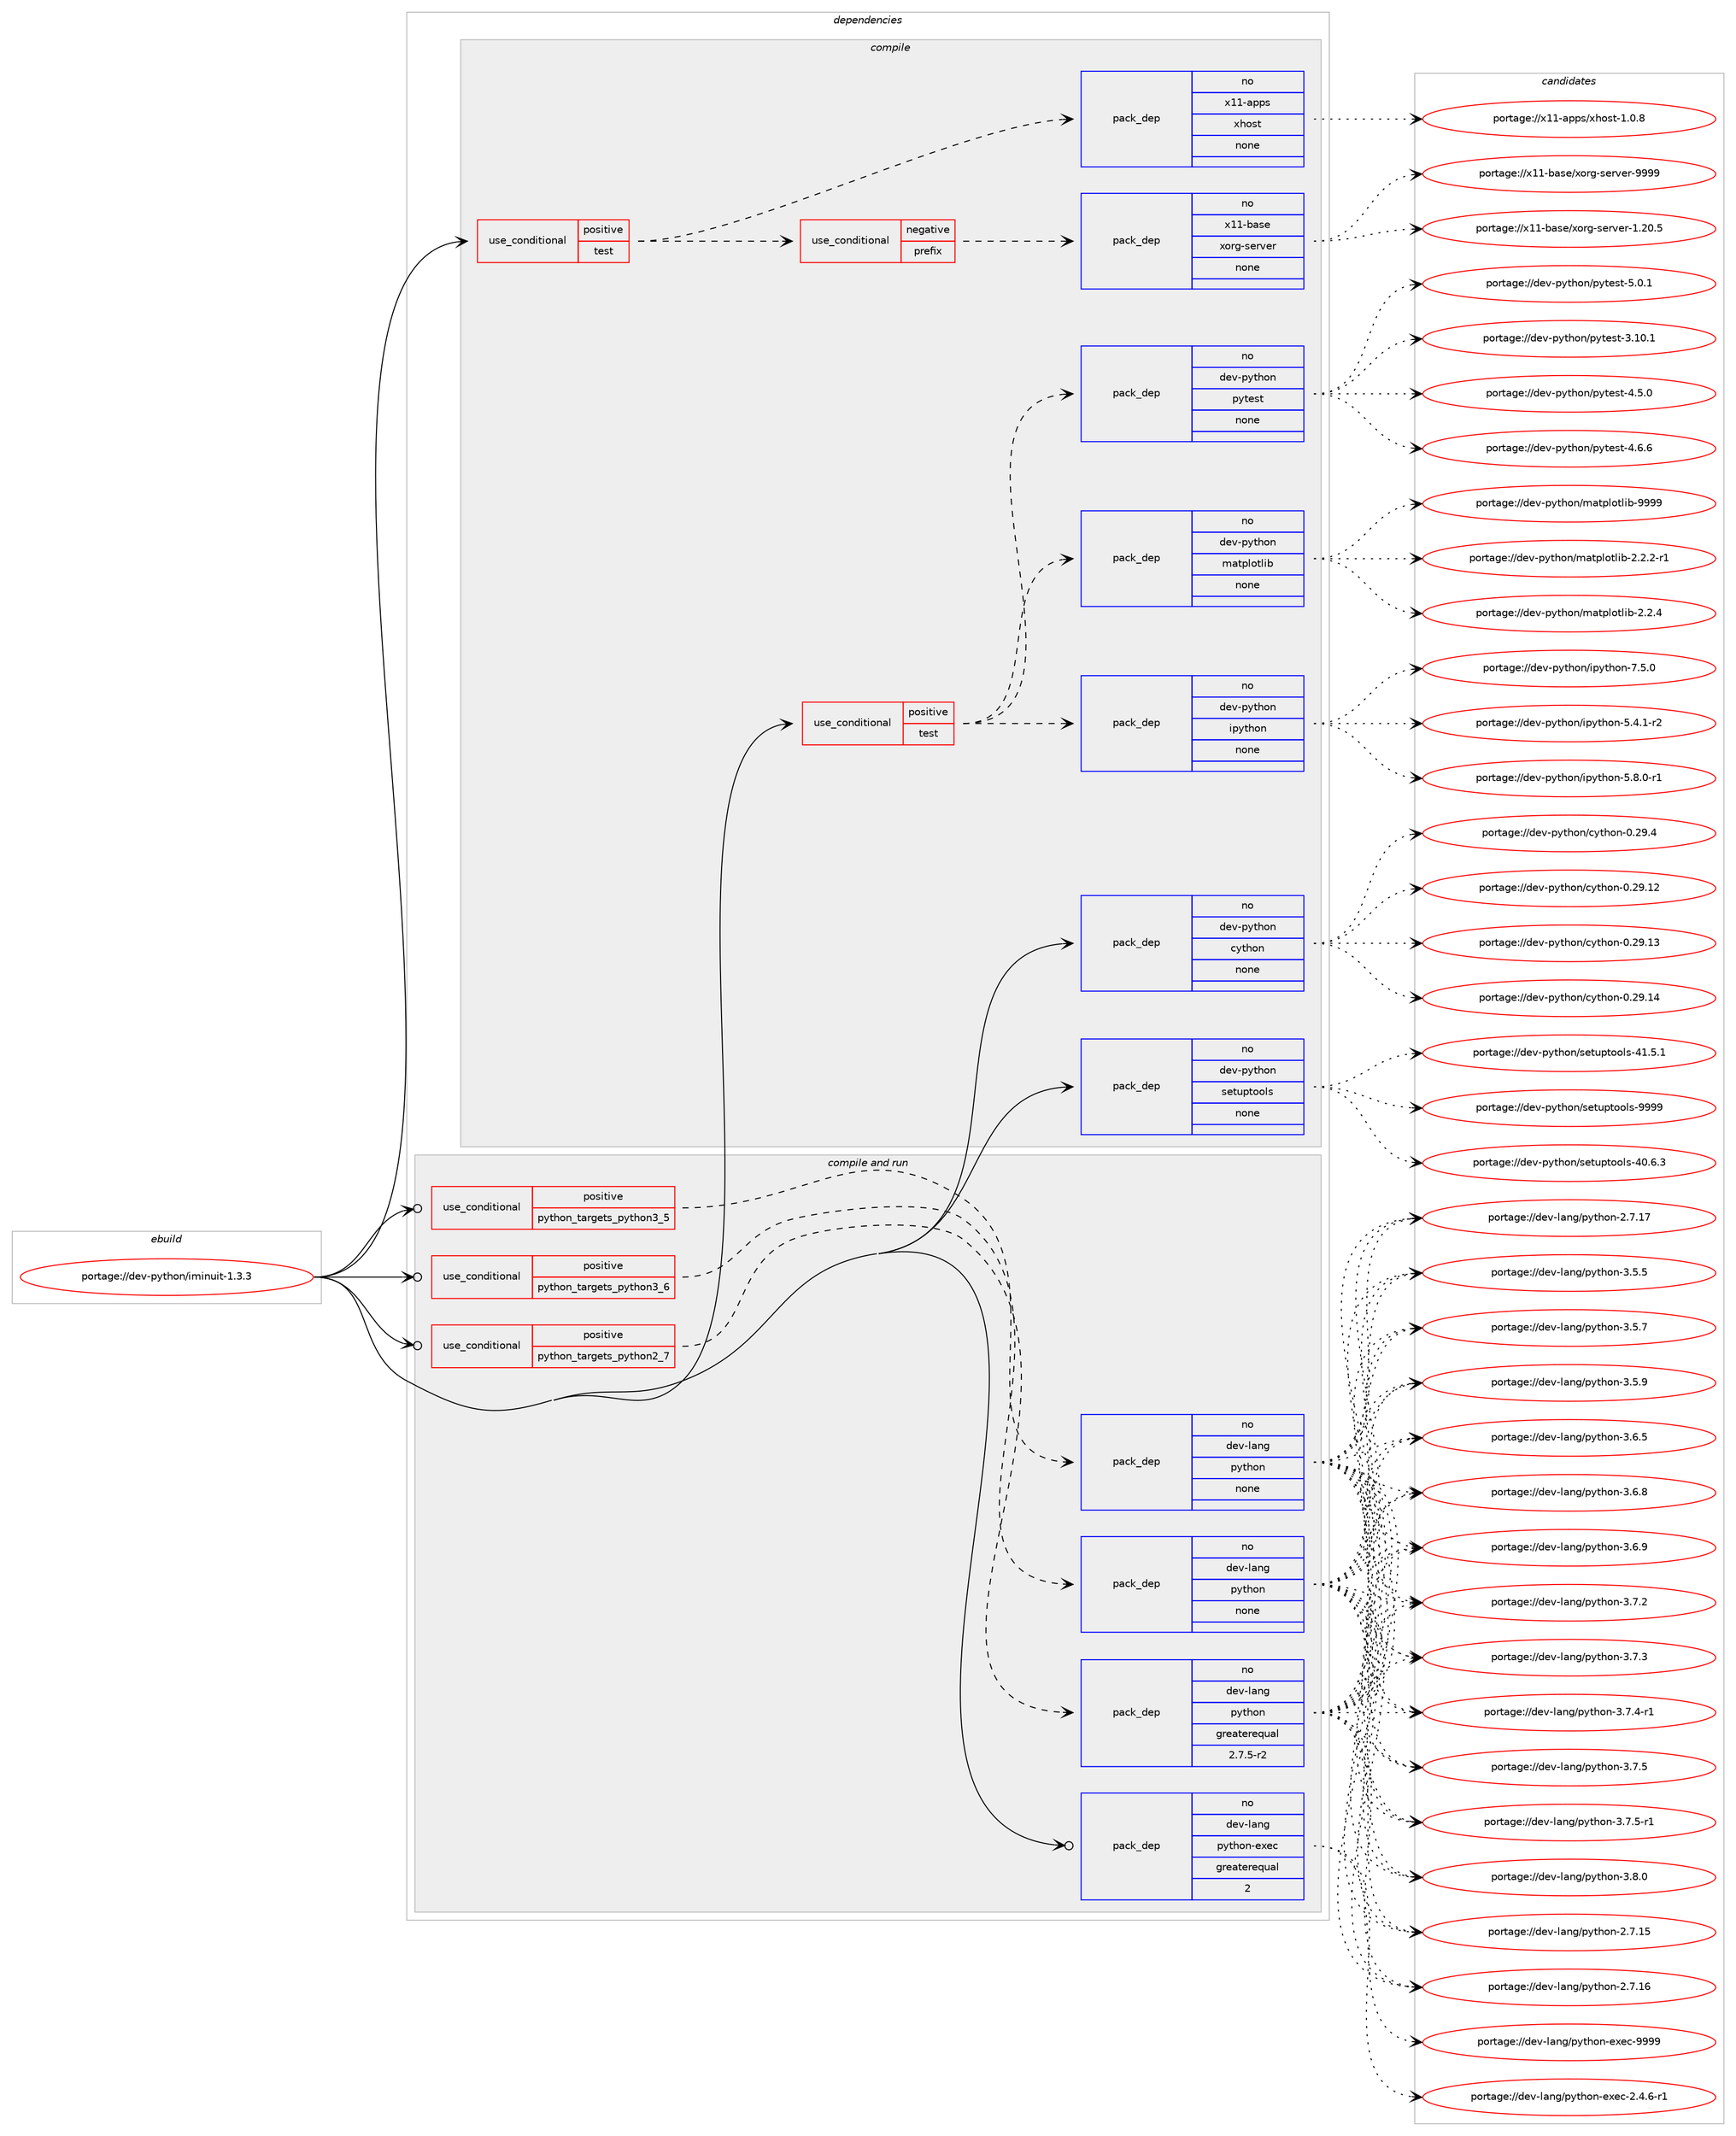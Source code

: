 digraph prolog {

# *************
# Graph options
# *************

newrank=true;
concentrate=true;
compound=true;
graph [rankdir=LR,fontname=Helvetica,fontsize=10,ranksep=1.5];#, ranksep=2.5, nodesep=0.2];
edge  [arrowhead=vee];
node  [fontname=Helvetica,fontsize=10];

# **********
# The ebuild
# **********

subgraph cluster_leftcol {
color=gray;
rank=same;
label=<<i>ebuild</i>>;
id [label="portage://dev-python/iminuit-1.3.3", color=red, width=4, href="../dev-python/iminuit-1.3.3.svg"];
}

# ****************
# The dependencies
# ****************

subgraph cluster_midcol {
color=gray;
label=<<i>dependencies</i>>;
subgraph cluster_compile {
fillcolor="#eeeeee";
style=filled;
label=<<i>compile</i>>;
subgraph cond30064 {
dependency144174 [label=<<TABLE BORDER="0" CELLBORDER="1" CELLSPACING="0" CELLPADDING="4"><TR><TD ROWSPAN="3" CELLPADDING="10">use_conditional</TD></TR><TR><TD>positive</TD></TR><TR><TD>test</TD></TR></TABLE>>, shape=none, color=red];
subgraph cond30065 {
dependency144175 [label=<<TABLE BORDER="0" CELLBORDER="1" CELLSPACING="0" CELLPADDING="4"><TR><TD ROWSPAN="3" CELLPADDING="10">use_conditional</TD></TR><TR><TD>negative</TD></TR><TR><TD>prefix</TD></TR></TABLE>>, shape=none, color=red];
subgraph pack110790 {
dependency144176 [label=<<TABLE BORDER="0" CELLBORDER="1" CELLSPACING="0" CELLPADDING="4" WIDTH="220"><TR><TD ROWSPAN="6" CELLPADDING="30">pack_dep</TD></TR><TR><TD WIDTH="110">no</TD></TR><TR><TD>x11-base</TD></TR><TR><TD>xorg-server</TD></TR><TR><TD>none</TD></TR><TR><TD></TD></TR></TABLE>>, shape=none, color=blue];
}
dependency144175:e -> dependency144176:w [weight=20,style="dashed",arrowhead="vee"];
}
dependency144174:e -> dependency144175:w [weight=20,style="dashed",arrowhead="vee"];
subgraph pack110791 {
dependency144177 [label=<<TABLE BORDER="0" CELLBORDER="1" CELLSPACING="0" CELLPADDING="4" WIDTH="220"><TR><TD ROWSPAN="6" CELLPADDING="30">pack_dep</TD></TR><TR><TD WIDTH="110">no</TD></TR><TR><TD>x11-apps</TD></TR><TR><TD>xhost</TD></TR><TR><TD>none</TD></TR><TR><TD></TD></TR></TABLE>>, shape=none, color=blue];
}
dependency144174:e -> dependency144177:w [weight=20,style="dashed",arrowhead="vee"];
}
id:e -> dependency144174:w [weight=20,style="solid",arrowhead="vee"];
subgraph cond30066 {
dependency144178 [label=<<TABLE BORDER="0" CELLBORDER="1" CELLSPACING="0" CELLPADDING="4"><TR><TD ROWSPAN="3" CELLPADDING="10">use_conditional</TD></TR><TR><TD>positive</TD></TR><TR><TD>test</TD></TR></TABLE>>, shape=none, color=red];
subgraph pack110792 {
dependency144179 [label=<<TABLE BORDER="0" CELLBORDER="1" CELLSPACING="0" CELLPADDING="4" WIDTH="220"><TR><TD ROWSPAN="6" CELLPADDING="30">pack_dep</TD></TR><TR><TD WIDTH="110">no</TD></TR><TR><TD>dev-python</TD></TR><TR><TD>ipython</TD></TR><TR><TD>none</TD></TR><TR><TD></TD></TR></TABLE>>, shape=none, color=blue];
}
dependency144178:e -> dependency144179:w [weight=20,style="dashed",arrowhead="vee"];
subgraph pack110793 {
dependency144180 [label=<<TABLE BORDER="0" CELLBORDER="1" CELLSPACING="0" CELLPADDING="4" WIDTH="220"><TR><TD ROWSPAN="6" CELLPADDING="30">pack_dep</TD></TR><TR><TD WIDTH="110">no</TD></TR><TR><TD>dev-python</TD></TR><TR><TD>matplotlib</TD></TR><TR><TD>none</TD></TR><TR><TD></TD></TR></TABLE>>, shape=none, color=blue];
}
dependency144178:e -> dependency144180:w [weight=20,style="dashed",arrowhead="vee"];
subgraph pack110794 {
dependency144181 [label=<<TABLE BORDER="0" CELLBORDER="1" CELLSPACING="0" CELLPADDING="4" WIDTH="220"><TR><TD ROWSPAN="6" CELLPADDING="30">pack_dep</TD></TR><TR><TD WIDTH="110">no</TD></TR><TR><TD>dev-python</TD></TR><TR><TD>pytest</TD></TR><TR><TD>none</TD></TR><TR><TD></TD></TR></TABLE>>, shape=none, color=blue];
}
dependency144178:e -> dependency144181:w [weight=20,style="dashed",arrowhead="vee"];
}
id:e -> dependency144178:w [weight=20,style="solid",arrowhead="vee"];
subgraph pack110795 {
dependency144182 [label=<<TABLE BORDER="0" CELLBORDER="1" CELLSPACING="0" CELLPADDING="4" WIDTH="220"><TR><TD ROWSPAN="6" CELLPADDING="30">pack_dep</TD></TR><TR><TD WIDTH="110">no</TD></TR><TR><TD>dev-python</TD></TR><TR><TD>cython</TD></TR><TR><TD>none</TD></TR><TR><TD></TD></TR></TABLE>>, shape=none, color=blue];
}
id:e -> dependency144182:w [weight=20,style="solid",arrowhead="vee"];
subgraph pack110796 {
dependency144183 [label=<<TABLE BORDER="0" CELLBORDER="1" CELLSPACING="0" CELLPADDING="4" WIDTH="220"><TR><TD ROWSPAN="6" CELLPADDING="30">pack_dep</TD></TR><TR><TD WIDTH="110">no</TD></TR><TR><TD>dev-python</TD></TR><TR><TD>setuptools</TD></TR><TR><TD>none</TD></TR><TR><TD></TD></TR></TABLE>>, shape=none, color=blue];
}
id:e -> dependency144183:w [weight=20,style="solid",arrowhead="vee"];
}
subgraph cluster_compileandrun {
fillcolor="#eeeeee";
style=filled;
label=<<i>compile and run</i>>;
subgraph cond30067 {
dependency144184 [label=<<TABLE BORDER="0" CELLBORDER="1" CELLSPACING="0" CELLPADDING="4"><TR><TD ROWSPAN="3" CELLPADDING="10">use_conditional</TD></TR><TR><TD>positive</TD></TR><TR><TD>python_targets_python2_7</TD></TR></TABLE>>, shape=none, color=red];
subgraph pack110797 {
dependency144185 [label=<<TABLE BORDER="0" CELLBORDER="1" CELLSPACING="0" CELLPADDING="4" WIDTH="220"><TR><TD ROWSPAN="6" CELLPADDING="30">pack_dep</TD></TR><TR><TD WIDTH="110">no</TD></TR><TR><TD>dev-lang</TD></TR><TR><TD>python</TD></TR><TR><TD>greaterequal</TD></TR><TR><TD>2.7.5-r2</TD></TR></TABLE>>, shape=none, color=blue];
}
dependency144184:e -> dependency144185:w [weight=20,style="dashed",arrowhead="vee"];
}
id:e -> dependency144184:w [weight=20,style="solid",arrowhead="odotvee"];
subgraph cond30068 {
dependency144186 [label=<<TABLE BORDER="0" CELLBORDER="1" CELLSPACING="0" CELLPADDING="4"><TR><TD ROWSPAN="3" CELLPADDING="10">use_conditional</TD></TR><TR><TD>positive</TD></TR><TR><TD>python_targets_python3_5</TD></TR></TABLE>>, shape=none, color=red];
subgraph pack110798 {
dependency144187 [label=<<TABLE BORDER="0" CELLBORDER="1" CELLSPACING="0" CELLPADDING="4" WIDTH="220"><TR><TD ROWSPAN="6" CELLPADDING="30">pack_dep</TD></TR><TR><TD WIDTH="110">no</TD></TR><TR><TD>dev-lang</TD></TR><TR><TD>python</TD></TR><TR><TD>none</TD></TR><TR><TD></TD></TR></TABLE>>, shape=none, color=blue];
}
dependency144186:e -> dependency144187:w [weight=20,style="dashed",arrowhead="vee"];
}
id:e -> dependency144186:w [weight=20,style="solid",arrowhead="odotvee"];
subgraph cond30069 {
dependency144188 [label=<<TABLE BORDER="0" CELLBORDER="1" CELLSPACING="0" CELLPADDING="4"><TR><TD ROWSPAN="3" CELLPADDING="10">use_conditional</TD></TR><TR><TD>positive</TD></TR><TR><TD>python_targets_python3_6</TD></TR></TABLE>>, shape=none, color=red];
subgraph pack110799 {
dependency144189 [label=<<TABLE BORDER="0" CELLBORDER="1" CELLSPACING="0" CELLPADDING="4" WIDTH="220"><TR><TD ROWSPAN="6" CELLPADDING="30">pack_dep</TD></TR><TR><TD WIDTH="110">no</TD></TR><TR><TD>dev-lang</TD></TR><TR><TD>python</TD></TR><TR><TD>none</TD></TR><TR><TD></TD></TR></TABLE>>, shape=none, color=blue];
}
dependency144188:e -> dependency144189:w [weight=20,style="dashed",arrowhead="vee"];
}
id:e -> dependency144188:w [weight=20,style="solid",arrowhead="odotvee"];
subgraph pack110800 {
dependency144190 [label=<<TABLE BORDER="0" CELLBORDER="1" CELLSPACING="0" CELLPADDING="4" WIDTH="220"><TR><TD ROWSPAN="6" CELLPADDING="30">pack_dep</TD></TR><TR><TD WIDTH="110">no</TD></TR><TR><TD>dev-lang</TD></TR><TR><TD>python-exec</TD></TR><TR><TD>greaterequal</TD></TR><TR><TD>2</TD></TR></TABLE>>, shape=none, color=blue];
}
id:e -> dependency144190:w [weight=20,style="solid",arrowhead="odotvee"];
}
subgraph cluster_run {
fillcolor="#eeeeee";
style=filled;
label=<<i>run</i>>;
}
}

# **************
# The candidates
# **************

subgraph cluster_choices {
rank=same;
color=gray;
label=<<i>candidates</i>>;

subgraph choice110790 {
color=black;
nodesep=1;
choiceportage1204949459897115101471201111141034511510111411810111445494650484653 [label="portage://x11-base/xorg-server-1.20.5", color=red, width=4,href="../x11-base/xorg-server-1.20.5.svg"];
choiceportage120494945989711510147120111114103451151011141181011144557575757 [label="portage://x11-base/xorg-server-9999", color=red, width=4,href="../x11-base/xorg-server-9999.svg"];
dependency144176:e -> choiceportage1204949459897115101471201111141034511510111411810111445494650484653:w [style=dotted,weight="100"];
dependency144176:e -> choiceportage120494945989711510147120111114103451151011141181011144557575757:w [style=dotted,weight="100"];
}
subgraph choice110791 {
color=black;
nodesep=1;
choiceportage1204949459711211211547120104111115116454946484656 [label="portage://x11-apps/xhost-1.0.8", color=red, width=4,href="../x11-apps/xhost-1.0.8.svg"];
dependency144177:e -> choiceportage1204949459711211211547120104111115116454946484656:w [style=dotted,weight="100"];
}
subgraph choice110792 {
color=black;
nodesep=1;
choiceportage10010111845112121116104111110471051121211161041111104553465246494511450 [label="portage://dev-python/ipython-5.4.1-r2", color=red, width=4,href="../dev-python/ipython-5.4.1-r2.svg"];
choiceportage10010111845112121116104111110471051121211161041111104553465646484511449 [label="portage://dev-python/ipython-5.8.0-r1", color=red, width=4,href="../dev-python/ipython-5.8.0-r1.svg"];
choiceportage1001011184511212111610411111047105112121116104111110455546534648 [label="portage://dev-python/ipython-7.5.0", color=red, width=4,href="../dev-python/ipython-7.5.0.svg"];
dependency144179:e -> choiceportage10010111845112121116104111110471051121211161041111104553465246494511450:w [style=dotted,weight="100"];
dependency144179:e -> choiceportage10010111845112121116104111110471051121211161041111104553465646484511449:w [style=dotted,weight="100"];
dependency144179:e -> choiceportage1001011184511212111610411111047105112121116104111110455546534648:w [style=dotted,weight="100"];
}
subgraph choice110793 {
color=black;
nodesep=1;
choiceportage100101118451121211161041111104710997116112108111116108105984550465046504511449 [label="portage://dev-python/matplotlib-2.2.2-r1", color=red, width=4,href="../dev-python/matplotlib-2.2.2-r1.svg"];
choiceportage10010111845112121116104111110471099711611210811111610810598455046504652 [label="portage://dev-python/matplotlib-2.2.4", color=red, width=4,href="../dev-python/matplotlib-2.2.4.svg"];
choiceportage100101118451121211161041111104710997116112108111116108105984557575757 [label="portage://dev-python/matplotlib-9999", color=red, width=4,href="../dev-python/matplotlib-9999.svg"];
dependency144180:e -> choiceportage100101118451121211161041111104710997116112108111116108105984550465046504511449:w [style=dotted,weight="100"];
dependency144180:e -> choiceportage10010111845112121116104111110471099711611210811111610810598455046504652:w [style=dotted,weight="100"];
dependency144180:e -> choiceportage100101118451121211161041111104710997116112108111116108105984557575757:w [style=dotted,weight="100"];
}
subgraph choice110794 {
color=black;
nodesep=1;
choiceportage100101118451121211161041111104711212111610111511645514649484649 [label="portage://dev-python/pytest-3.10.1", color=red, width=4,href="../dev-python/pytest-3.10.1.svg"];
choiceportage1001011184511212111610411111047112121116101115116455246534648 [label="portage://dev-python/pytest-4.5.0", color=red, width=4,href="../dev-python/pytest-4.5.0.svg"];
choiceportage1001011184511212111610411111047112121116101115116455246544654 [label="portage://dev-python/pytest-4.6.6", color=red, width=4,href="../dev-python/pytest-4.6.6.svg"];
choiceportage1001011184511212111610411111047112121116101115116455346484649 [label="portage://dev-python/pytest-5.0.1", color=red, width=4,href="../dev-python/pytest-5.0.1.svg"];
dependency144181:e -> choiceportage100101118451121211161041111104711212111610111511645514649484649:w [style=dotted,weight="100"];
dependency144181:e -> choiceportage1001011184511212111610411111047112121116101115116455246534648:w [style=dotted,weight="100"];
dependency144181:e -> choiceportage1001011184511212111610411111047112121116101115116455246544654:w [style=dotted,weight="100"];
dependency144181:e -> choiceportage1001011184511212111610411111047112121116101115116455346484649:w [style=dotted,weight="100"];
}
subgraph choice110795 {
color=black;
nodesep=1;
choiceportage1001011184511212111610411111047991211161041111104548465057464950 [label="portage://dev-python/cython-0.29.12", color=red, width=4,href="../dev-python/cython-0.29.12.svg"];
choiceportage1001011184511212111610411111047991211161041111104548465057464951 [label="portage://dev-python/cython-0.29.13", color=red, width=4,href="../dev-python/cython-0.29.13.svg"];
choiceportage1001011184511212111610411111047991211161041111104548465057464952 [label="portage://dev-python/cython-0.29.14", color=red, width=4,href="../dev-python/cython-0.29.14.svg"];
choiceportage10010111845112121116104111110479912111610411111045484650574652 [label="portage://dev-python/cython-0.29.4", color=red, width=4,href="../dev-python/cython-0.29.4.svg"];
dependency144182:e -> choiceportage1001011184511212111610411111047991211161041111104548465057464950:w [style=dotted,weight="100"];
dependency144182:e -> choiceportage1001011184511212111610411111047991211161041111104548465057464951:w [style=dotted,weight="100"];
dependency144182:e -> choiceportage1001011184511212111610411111047991211161041111104548465057464952:w [style=dotted,weight="100"];
dependency144182:e -> choiceportage10010111845112121116104111110479912111610411111045484650574652:w [style=dotted,weight="100"];
}
subgraph choice110796 {
color=black;
nodesep=1;
choiceportage100101118451121211161041111104711510111611711211611111110811545524846544651 [label="portage://dev-python/setuptools-40.6.3", color=red, width=4,href="../dev-python/setuptools-40.6.3.svg"];
choiceportage100101118451121211161041111104711510111611711211611111110811545524946534649 [label="portage://dev-python/setuptools-41.5.1", color=red, width=4,href="../dev-python/setuptools-41.5.1.svg"];
choiceportage10010111845112121116104111110471151011161171121161111111081154557575757 [label="portage://dev-python/setuptools-9999", color=red, width=4,href="../dev-python/setuptools-9999.svg"];
dependency144183:e -> choiceportage100101118451121211161041111104711510111611711211611111110811545524846544651:w [style=dotted,weight="100"];
dependency144183:e -> choiceportage100101118451121211161041111104711510111611711211611111110811545524946534649:w [style=dotted,weight="100"];
dependency144183:e -> choiceportage10010111845112121116104111110471151011161171121161111111081154557575757:w [style=dotted,weight="100"];
}
subgraph choice110797 {
color=black;
nodesep=1;
choiceportage10010111845108971101034711212111610411111045504655464953 [label="portage://dev-lang/python-2.7.15", color=red, width=4,href="../dev-lang/python-2.7.15.svg"];
choiceportage10010111845108971101034711212111610411111045504655464954 [label="portage://dev-lang/python-2.7.16", color=red, width=4,href="../dev-lang/python-2.7.16.svg"];
choiceportage10010111845108971101034711212111610411111045504655464955 [label="portage://dev-lang/python-2.7.17", color=red, width=4,href="../dev-lang/python-2.7.17.svg"];
choiceportage100101118451089711010347112121116104111110455146534653 [label="portage://dev-lang/python-3.5.5", color=red, width=4,href="../dev-lang/python-3.5.5.svg"];
choiceportage100101118451089711010347112121116104111110455146534655 [label="portage://dev-lang/python-3.5.7", color=red, width=4,href="../dev-lang/python-3.5.7.svg"];
choiceportage100101118451089711010347112121116104111110455146534657 [label="portage://dev-lang/python-3.5.9", color=red, width=4,href="../dev-lang/python-3.5.9.svg"];
choiceportage100101118451089711010347112121116104111110455146544653 [label="portage://dev-lang/python-3.6.5", color=red, width=4,href="../dev-lang/python-3.6.5.svg"];
choiceportage100101118451089711010347112121116104111110455146544656 [label="portage://dev-lang/python-3.6.8", color=red, width=4,href="../dev-lang/python-3.6.8.svg"];
choiceportage100101118451089711010347112121116104111110455146544657 [label="portage://dev-lang/python-3.6.9", color=red, width=4,href="../dev-lang/python-3.6.9.svg"];
choiceportage100101118451089711010347112121116104111110455146554650 [label="portage://dev-lang/python-3.7.2", color=red, width=4,href="../dev-lang/python-3.7.2.svg"];
choiceportage100101118451089711010347112121116104111110455146554651 [label="portage://dev-lang/python-3.7.3", color=red, width=4,href="../dev-lang/python-3.7.3.svg"];
choiceportage1001011184510897110103471121211161041111104551465546524511449 [label="portage://dev-lang/python-3.7.4-r1", color=red, width=4,href="../dev-lang/python-3.7.4-r1.svg"];
choiceportage100101118451089711010347112121116104111110455146554653 [label="portage://dev-lang/python-3.7.5", color=red, width=4,href="../dev-lang/python-3.7.5.svg"];
choiceportage1001011184510897110103471121211161041111104551465546534511449 [label="portage://dev-lang/python-3.7.5-r1", color=red, width=4,href="../dev-lang/python-3.7.5-r1.svg"];
choiceportage100101118451089711010347112121116104111110455146564648 [label="portage://dev-lang/python-3.8.0", color=red, width=4,href="../dev-lang/python-3.8.0.svg"];
dependency144185:e -> choiceportage10010111845108971101034711212111610411111045504655464953:w [style=dotted,weight="100"];
dependency144185:e -> choiceportage10010111845108971101034711212111610411111045504655464954:w [style=dotted,weight="100"];
dependency144185:e -> choiceportage10010111845108971101034711212111610411111045504655464955:w [style=dotted,weight="100"];
dependency144185:e -> choiceportage100101118451089711010347112121116104111110455146534653:w [style=dotted,weight="100"];
dependency144185:e -> choiceportage100101118451089711010347112121116104111110455146534655:w [style=dotted,weight="100"];
dependency144185:e -> choiceportage100101118451089711010347112121116104111110455146534657:w [style=dotted,weight="100"];
dependency144185:e -> choiceportage100101118451089711010347112121116104111110455146544653:w [style=dotted,weight="100"];
dependency144185:e -> choiceportage100101118451089711010347112121116104111110455146544656:w [style=dotted,weight="100"];
dependency144185:e -> choiceportage100101118451089711010347112121116104111110455146544657:w [style=dotted,weight="100"];
dependency144185:e -> choiceportage100101118451089711010347112121116104111110455146554650:w [style=dotted,weight="100"];
dependency144185:e -> choiceportage100101118451089711010347112121116104111110455146554651:w [style=dotted,weight="100"];
dependency144185:e -> choiceportage1001011184510897110103471121211161041111104551465546524511449:w [style=dotted,weight="100"];
dependency144185:e -> choiceportage100101118451089711010347112121116104111110455146554653:w [style=dotted,weight="100"];
dependency144185:e -> choiceportage1001011184510897110103471121211161041111104551465546534511449:w [style=dotted,weight="100"];
dependency144185:e -> choiceportage100101118451089711010347112121116104111110455146564648:w [style=dotted,weight="100"];
}
subgraph choice110798 {
color=black;
nodesep=1;
choiceportage10010111845108971101034711212111610411111045504655464953 [label="portage://dev-lang/python-2.7.15", color=red, width=4,href="../dev-lang/python-2.7.15.svg"];
choiceportage10010111845108971101034711212111610411111045504655464954 [label="portage://dev-lang/python-2.7.16", color=red, width=4,href="../dev-lang/python-2.7.16.svg"];
choiceportage10010111845108971101034711212111610411111045504655464955 [label="portage://dev-lang/python-2.7.17", color=red, width=4,href="../dev-lang/python-2.7.17.svg"];
choiceportage100101118451089711010347112121116104111110455146534653 [label="portage://dev-lang/python-3.5.5", color=red, width=4,href="../dev-lang/python-3.5.5.svg"];
choiceportage100101118451089711010347112121116104111110455146534655 [label="portage://dev-lang/python-3.5.7", color=red, width=4,href="../dev-lang/python-3.5.7.svg"];
choiceportage100101118451089711010347112121116104111110455146534657 [label="portage://dev-lang/python-3.5.9", color=red, width=4,href="../dev-lang/python-3.5.9.svg"];
choiceportage100101118451089711010347112121116104111110455146544653 [label="portage://dev-lang/python-3.6.5", color=red, width=4,href="../dev-lang/python-3.6.5.svg"];
choiceportage100101118451089711010347112121116104111110455146544656 [label="portage://dev-lang/python-3.6.8", color=red, width=4,href="../dev-lang/python-3.6.8.svg"];
choiceportage100101118451089711010347112121116104111110455146544657 [label="portage://dev-lang/python-3.6.9", color=red, width=4,href="../dev-lang/python-3.6.9.svg"];
choiceportage100101118451089711010347112121116104111110455146554650 [label="portage://dev-lang/python-3.7.2", color=red, width=4,href="../dev-lang/python-3.7.2.svg"];
choiceportage100101118451089711010347112121116104111110455146554651 [label="portage://dev-lang/python-3.7.3", color=red, width=4,href="../dev-lang/python-3.7.3.svg"];
choiceportage1001011184510897110103471121211161041111104551465546524511449 [label="portage://dev-lang/python-3.7.4-r1", color=red, width=4,href="../dev-lang/python-3.7.4-r1.svg"];
choiceportage100101118451089711010347112121116104111110455146554653 [label="portage://dev-lang/python-3.7.5", color=red, width=4,href="../dev-lang/python-3.7.5.svg"];
choiceportage1001011184510897110103471121211161041111104551465546534511449 [label="portage://dev-lang/python-3.7.5-r1", color=red, width=4,href="../dev-lang/python-3.7.5-r1.svg"];
choiceportage100101118451089711010347112121116104111110455146564648 [label="portage://dev-lang/python-3.8.0", color=red, width=4,href="../dev-lang/python-3.8.0.svg"];
dependency144187:e -> choiceportage10010111845108971101034711212111610411111045504655464953:w [style=dotted,weight="100"];
dependency144187:e -> choiceportage10010111845108971101034711212111610411111045504655464954:w [style=dotted,weight="100"];
dependency144187:e -> choiceportage10010111845108971101034711212111610411111045504655464955:w [style=dotted,weight="100"];
dependency144187:e -> choiceportage100101118451089711010347112121116104111110455146534653:w [style=dotted,weight="100"];
dependency144187:e -> choiceportage100101118451089711010347112121116104111110455146534655:w [style=dotted,weight="100"];
dependency144187:e -> choiceportage100101118451089711010347112121116104111110455146534657:w [style=dotted,weight="100"];
dependency144187:e -> choiceportage100101118451089711010347112121116104111110455146544653:w [style=dotted,weight="100"];
dependency144187:e -> choiceportage100101118451089711010347112121116104111110455146544656:w [style=dotted,weight="100"];
dependency144187:e -> choiceportage100101118451089711010347112121116104111110455146544657:w [style=dotted,weight="100"];
dependency144187:e -> choiceportage100101118451089711010347112121116104111110455146554650:w [style=dotted,weight="100"];
dependency144187:e -> choiceportage100101118451089711010347112121116104111110455146554651:w [style=dotted,weight="100"];
dependency144187:e -> choiceportage1001011184510897110103471121211161041111104551465546524511449:w [style=dotted,weight="100"];
dependency144187:e -> choiceportage100101118451089711010347112121116104111110455146554653:w [style=dotted,weight="100"];
dependency144187:e -> choiceportage1001011184510897110103471121211161041111104551465546534511449:w [style=dotted,weight="100"];
dependency144187:e -> choiceportage100101118451089711010347112121116104111110455146564648:w [style=dotted,weight="100"];
}
subgraph choice110799 {
color=black;
nodesep=1;
choiceportage10010111845108971101034711212111610411111045504655464953 [label="portage://dev-lang/python-2.7.15", color=red, width=4,href="../dev-lang/python-2.7.15.svg"];
choiceportage10010111845108971101034711212111610411111045504655464954 [label="portage://dev-lang/python-2.7.16", color=red, width=4,href="../dev-lang/python-2.7.16.svg"];
choiceportage10010111845108971101034711212111610411111045504655464955 [label="portage://dev-lang/python-2.7.17", color=red, width=4,href="../dev-lang/python-2.7.17.svg"];
choiceportage100101118451089711010347112121116104111110455146534653 [label="portage://dev-lang/python-3.5.5", color=red, width=4,href="../dev-lang/python-3.5.5.svg"];
choiceportage100101118451089711010347112121116104111110455146534655 [label="portage://dev-lang/python-3.5.7", color=red, width=4,href="../dev-lang/python-3.5.7.svg"];
choiceportage100101118451089711010347112121116104111110455146534657 [label="portage://dev-lang/python-3.5.9", color=red, width=4,href="../dev-lang/python-3.5.9.svg"];
choiceportage100101118451089711010347112121116104111110455146544653 [label="portage://dev-lang/python-3.6.5", color=red, width=4,href="../dev-lang/python-3.6.5.svg"];
choiceportage100101118451089711010347112121116104111110455146544656 [label="portage://dev-lang/python-3.6.8", color=red, width=4,href="../dev-lang/python-3.6.8.svg"];
choiceportage100101118451089711010347112121116104111110455146544657 [label="portage://dev-lang/python-3.6.9", color=red, width=4,href="../dev-lang/python-3.6.9.svg"];
choiceportage100101118451089711010347112121116104111110455146554650 [label="portage://dev-lang/python-3.7.2", color=red, width=4,href="../dev-lang/python-3.7.2.svg"];
choiceportage100101118451089711010347112121116104111110455146554651 [label="portage://dev-lang/python-3.7.3", color=red, width=4,href="../dev-lang/python-3.7.3.svg"];
choiceportage1001011184510897110103471121211161041111104551465546524511449 [label="portage://dev-lang/python-3.7.4-r1", color=red, width=4,href="../dev-lang/python-3.7.4-r1.svg"];
choiceportage100101118451089711010347112121116104111110455146554653 [label="portage://dev-lang/python-3.7.5", color=red, width=4,href="../dev-lang/python-3.7.5.svg"];
choiceportage1001011184510897110103471121211161041111104551465546534511449 [label="portage://dev-lang/python-3.7.5-r1", color=red, width=4,href="../dev-lang/python-3.7.5-r1.svg"];
choiceportage100101118451089711010347112121116104111110455146564648 [label="portage://dev-lang/python-3.8.0", color=red, width=4,href="../dev-lang/python-3.8.0.svg"];
dependency144189:e -> choiceportage10010111845108971101034711212111610411111045504655464953:w [style=dotted,weight="100"];
dependency144189:e -> choiceportage10010111845108971101034711212111610411111045504655464954:w [style=dotted,weight="100"];
dependency144189:e -> choiceportage10010111845108971101034711212111610411111045504655464955:w [style=dotted,weight="100"];
dependency144189:e -> choiceportage100101118451089711010347112121116104111110455146534653:w [style=dotted,weight="100"];
dependency144189:e -> choiceportage100101118451089711010347112121116104111110455146534655:w [style=dotted,weight="100"];
dependency144189:e -> choiceportage100101118451089711010347112121116104111110455146534657:w [style=dotted,weight="100"];
dependency144189:e -> choiceportage100101118451089711010347112121116104111110455146544653:w [style=dotted,weight="100"];
dependency144189:e -> choiceportage100101118451089711010347112121116104111110455146544656:w [style=dotted,weight="100"];
dependency144189:e -> choiceportage100101118451089711010347112121116104111110455146544657:w [style=dotted,weight="100"];
dependency144189:e -> choiceportage100101118451089711010347112121116104111110455146554650:w [style=dotted,weight="100"];
dependency144189:e -> choiceportage100101118451089711010347112121116104111110455146554651:w [style=dotted,weight="100"];
dependency144189:e -> choiceportage1001011184510897110103471121211161041111104551465546524511449:w [style=dotted,weight="100"];
dependency144189:e -> choiceportage100101118451089711010347112121116104111110455146554653:w [style=dotted,weight="100"];
dependency144189:e -> choiceportage1001011184510897110103471121211161041111104551465546534511449:w [style=dotted,weight="100"];
dependency144189:e -> choiceportage100101118451089711010347112121116104111110455146564648:w [style=dotted,weight="100"];
}
subgraph choice110800 {
color=black;
nodesep=1;
choiceportage10010111845108971101034711212111610411111045101120101994550465246544511449 [label="portage://dev-lang/python-exec-2.4.6-r1", color=red, width=4,href="../dev-lang/python-exec-2.4.6-r1.svg"];
choiceportage10010111845108971101034711212111610411111045101120101994557575757 [label="portage://dev-lang/python-exec-9999", color=red, width=4,href="../dev-lang/python-exec-9999.svg"];
dependency144190:e -> choiceportage10010111845108971101034711212111610411111045101120101994550465246544511449:w [style=dotted,weight="100"];
dependency144190:e -> choiceportage10010111845108971101034711212111610411111045101120101994557575757:w [style=dotted,weight="100"];
}
}

}
